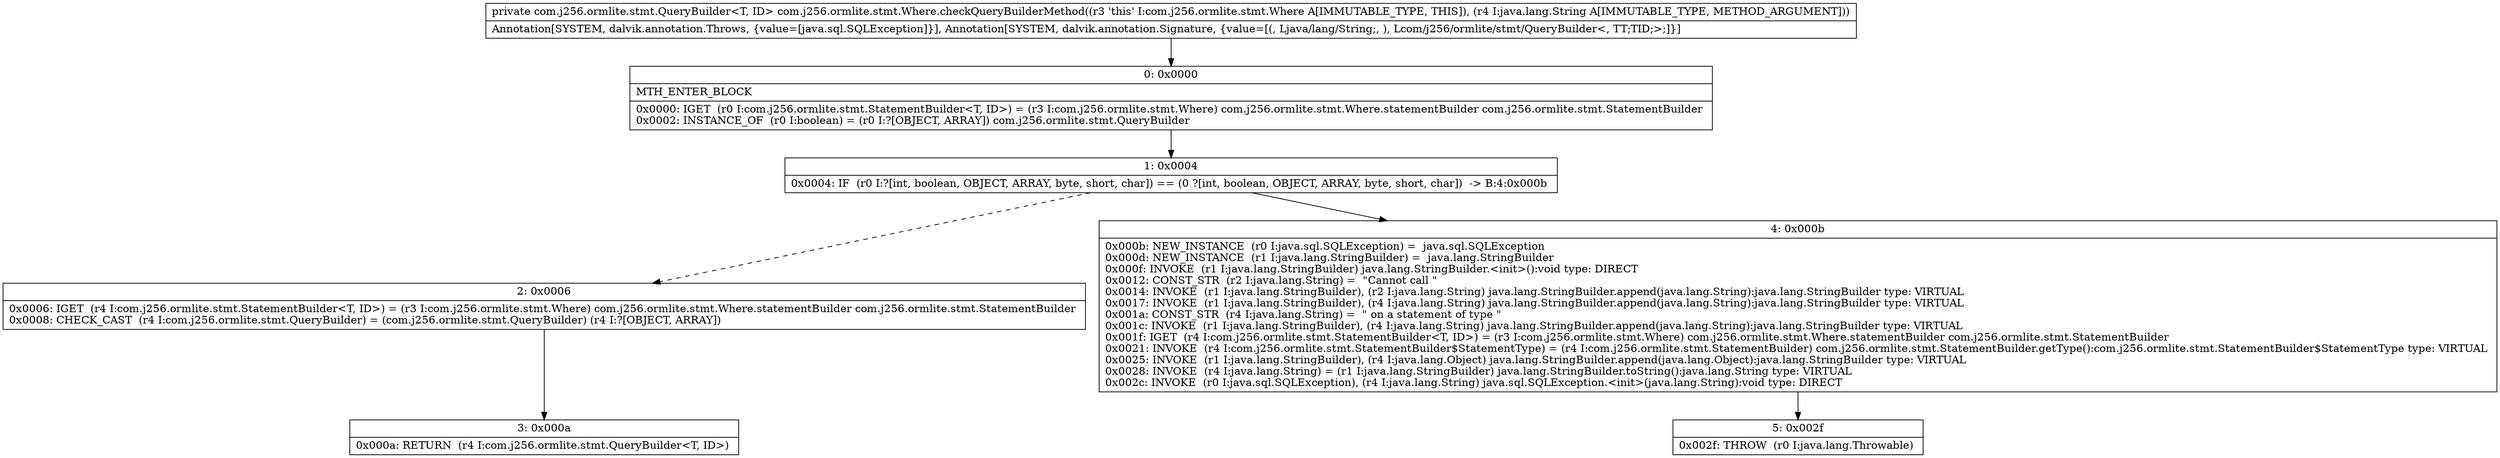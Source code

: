 digraph "CFG forcom.j256.ormlite.stmt.Where.checkQueryBuilderMethod(Ljava\/lang\/String;)Lcom\/j256\/ormlite\/stmt\/QueryBuilder;" {
Node_0 [shape=record,label="{0\:\ 0x0000|MTH_ENTER_BLOCK\l|0x0000: IGET  (r0 I:com.j256.ormlite.stmt.StatementBuilder\<T, ID\>) = (r3 I:com.j256.ormlite.stmt.Where) com.j256.ormlite.stmt.Where.statementBuilder com.j256.ormlite.stmt.StatementBuilder \l0x0002: INSTANCE_OF  (r0 I:boolean) = (r0 I:?[OBJECT, ARRAY]) com.j256.ormlite.stmt.QueryBuilder \l}"];
Node_1 [shape=record,label="{1\:\ 0x0004|0x0004: IF  (r0 I:?[int, boolean, OBJECT, ARRAY, byte, short, char]) == (0 ?[int, boolean, OBJECT, ARRAY, byte, short, char])  \-\> B:4:0x000b \l}"];
Node_2 [shape=record,label="{2\:\ 0x0006|0x0006: IGET  (r4 I:com.j256.ormlite.stmt.StatementBuilder\<T, ID\>) = (r3 I:com.j256.ormlite.stmt.Where) com.j256.ormlite.stmt.Where.statementBuilder com.j256.ormlite.stmt.StatementBuilder \l0x0008: CHECK_CAST  (r4 I:com.j256.ormlite.stmt.QueryBuilder) = (com.j256.ormlite.stmt.QueryBuilder) (r4 I:?[OBJECT, ARRAY]) \l}"];
Node_3 [shape=record,label="{3\:\ 0x000a|0x000a: RETURN  (r4 I:com.j256.ormlite.stmt.QueryBuilder\<T, ID\>) \l}"];
Node_4 [shape=record,label="{4\:\ 0x000b|0x000b: NEW_INSTANCE  (r0 I:java.sql.SQLException) =  java.sql.SQLException \l0x000d: NEW_INSTANCE  (r1 I:java.lang.StringBuilder) =  java.lang.StringBuilder \l0x000f: INVOKE  (r1 I:java.lang.StringBuilder) java.lang.StringBuilder.\<init\>():void type: DIRECT \l0x0012: CONST_STR  (r2 I:java.lang.String) =  \"Cannot call \" \l0x0014: INVOKE  (r1 I:java.lang.StringBuilder), (r2 I:java.lang.String) java.lang.StringBuilder.append(java.lang.String):java.lang.StringBuilder type: VIRTUAL \l0x0017: INVOKE  (r1 I:java.lang.StringBuilder), (r4 I:java.lang.String) java.lang.StringBuilder.append(java.lang.String):java.lang.StringBuilder type: VIRTUAL \l0x001a: CONST_STR  (r4 I:java.lang.String) =  \" on a statement of type \" \l0x001c: INVOKE  (r1 I:java.lang.StringBuilder), (r4 I:java.lang.String) java.lang.StringBuilder.append(java.lang.String):java.lang.StringBuilder type: VIRTUAL \l0x001f: IGET  (r4 I:com.j256.ormlite.stmt.StatementBuilder\<T, ID\>) = (r3 I:com.j256.ormlite.stmt.Where) com.j256.ormlite.stmt.Where.statementBuilder com.j256.ormlite.stmt.StatementBuilder \l0x0021: INVOKE  (r4 I:com.j256.ormlite.stmt.StatementBuilder$StatementType) = (r4 I:com.j256.ormlite.stmt.StatementBuilder) com.j256.ormlite.stmt.StatementBuilder.getType():com.j256.ormlite.stmt.StatementBuilder$StatementType type: VIRTUAL \l0x0025: INVOKE  (r1 I:java.lang.StringBuilder), (r4 I:java.lang.Object) java.lang.StringBuilder.append(java.lang.Object):java.lang.StringBuilder type: VIRTUAL \l0x0028: INVOKE  (r4 I:java.lang.String) = (r1 I:java.lang.StringBuilder) java.lang.StringBuilder.toString():java.lang.String type: VIRTUAL \l0x002c: INVOKE  (r0 I:java.sql.SQLException), (r4 I:java.lang.String) java.sql.SQLException.\<init\>(java.lang.String):void type: DIRECT \l}"];
Node_5 [shape=record,label="{5\:\ 0x002f|0x002f: THROW  (r0 I:java.lang.Throwable) \l}"];
MethodNode[shape=record,label="{private com.j256.ormlite.stmt.QueryBuilder\<T, ID\> com.j256.ormlite.stmt.Where.checkQueryBuilderMethod((r3 'this' I:com.j256.ormlite.stmt.Where A[IMMUTABLE_TYPE, THIS]), (r4 I:java.lang.String A[IMMUTABLE_TYPE, METHOD_ARGUMENT]))  | Annotation[SYSTEM, dalvik.annotation.Throws, \{value=[java.sql.SQLException]\}], Annotation[SYSTEM, dalvik.annotation.Signature, \{value=[(, Ljava\/lang\/String;, ), Lcom\/j256\/ormlite\/stmt\/QueryBuilder\<, TT;TID;\>;]\}]\l}"];
MethodNode -> Node_0;
Node_0 -> Node_1;
Node_1 -> Node_2[style=dashed];
Node_1 -> Node_4;
Node_2 -> Node_3;
Node_4 -> Node_5;
}

